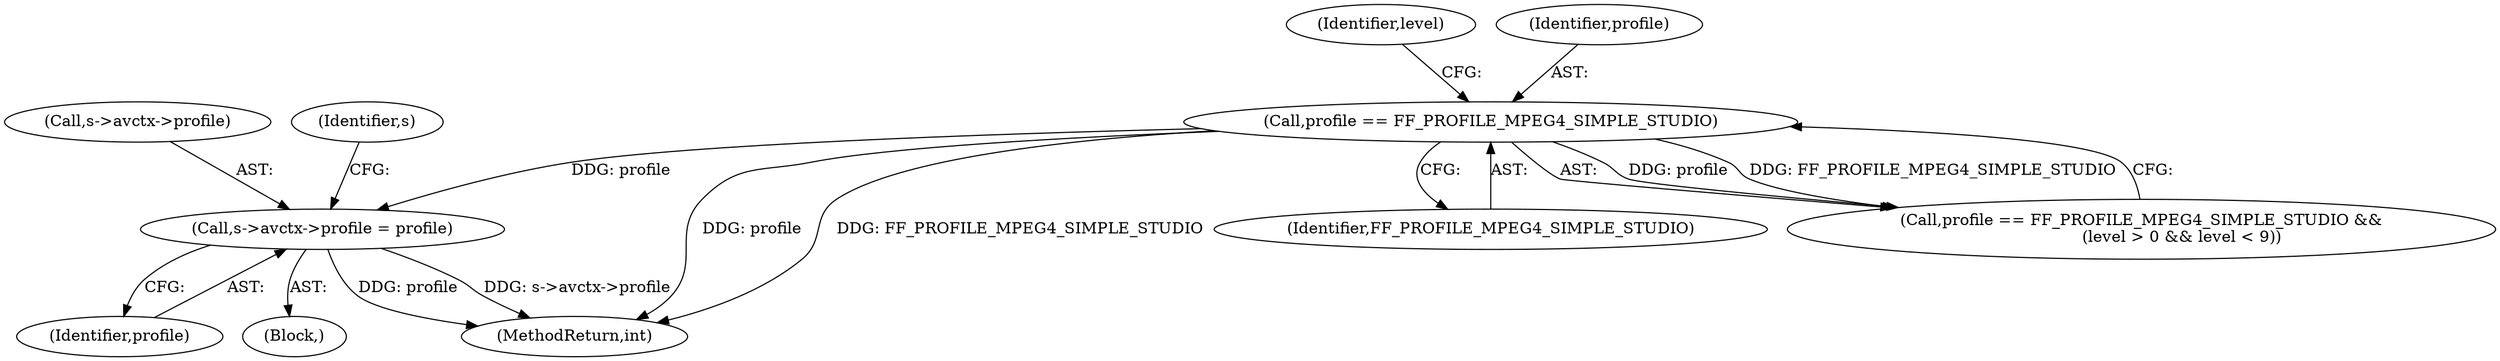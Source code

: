 digraph "0_FFmpeg_bd27a9364ca274ca97f1df6d984e88a0700fb235_2@pointer" {
"1000664" [label="(Call,s->avctx->profile = profile)"];
"1000629" [label="(Call,profile == FF_PROFILE_MPEG4_SIMPLE_STUDIO)"];
"1000670" [label="(Identifier,profile)"];
"1000665" [label="(Call,s->avctx->profile)"];
"1000631" [label="(Identifier,FF_PROFILE_MPEG4_SIMPLE_STUDIO)"];
"1000664" [label="(Call,s->avctx->profile = profile)"];
"1000674" [label="(Identifier,s)"];
"1000629" [label="(Call,profile == FF_PROFILE_MPEG4_SIMPLE_STUDIO)"];
"1000634" [label="(Identifier,level)"];
"1000630" [label="(Identifier,profile)"];
"1000628" [label="(Call,profile == FF_PROFILE_MPEG4_SIMPLE_STUDIO &&\n                (level > 0 && level < 9))"];
"1000617" [label="(Block,)"];
"1000769" [label="(MethodReturn,int)"];
"1000664" -> "1000617"  [label="AST: "];
"1000664" -> "1000670"  [label="CFG: "];
"1000665" -> "1000664"  [label="AST: "];
"1000670" -> "1000664"  [label="AST: "];
"1000674" -> "1000664"  [label="CFG: "];
"1000664" -> "1000769"  [label="DDG: profile"];
"1000664" -> "1000769"  [label="DDG: s->avctx->profile"];
"1000629" -> "1000664"  [label="DDG: profile"];
"1000629" -> "1000628"  [label="AST: "];
"1000629" -> "1000631"  [label="CFG: "];
"1000630" -> "1000629"  [label="AST: "];
"1000631" -> "1000629"  [label="AST: "];
"1000634" -> "1000629"  [label="CFG: "];
"1000628" -> "1000629"  [label="CFG: "];
"1000629" -> "1000769"  [label="DDG: profile"];
"1000629" -> "1000769"  [label="DDG: FF_PROFILE_MPEG4_SIMPLE_STUDIO"];
"1000629" -> "1000628"  [label="DDG: profile"];
"1000629" -> "1000628"  [label="DDG: FF_PROFILE_MPEG4_SIMPLE_STUDIO"];
}
